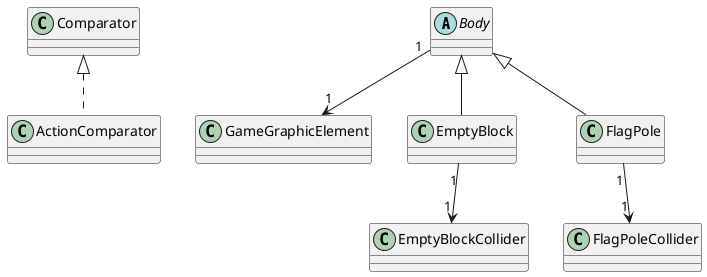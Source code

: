 @startuml Entities

abstract class Body

Body "1" --> "1" GameGraphicElement

EmptyBlock -u-|> Body
EmptyBlock "1" --> "1" EmptyBlockCollider

FlagPole -u-|> Body
FlagPole "1" --> "1" FlagPoleCollider

ActionComparator .u.|> Comparator
@enduml
